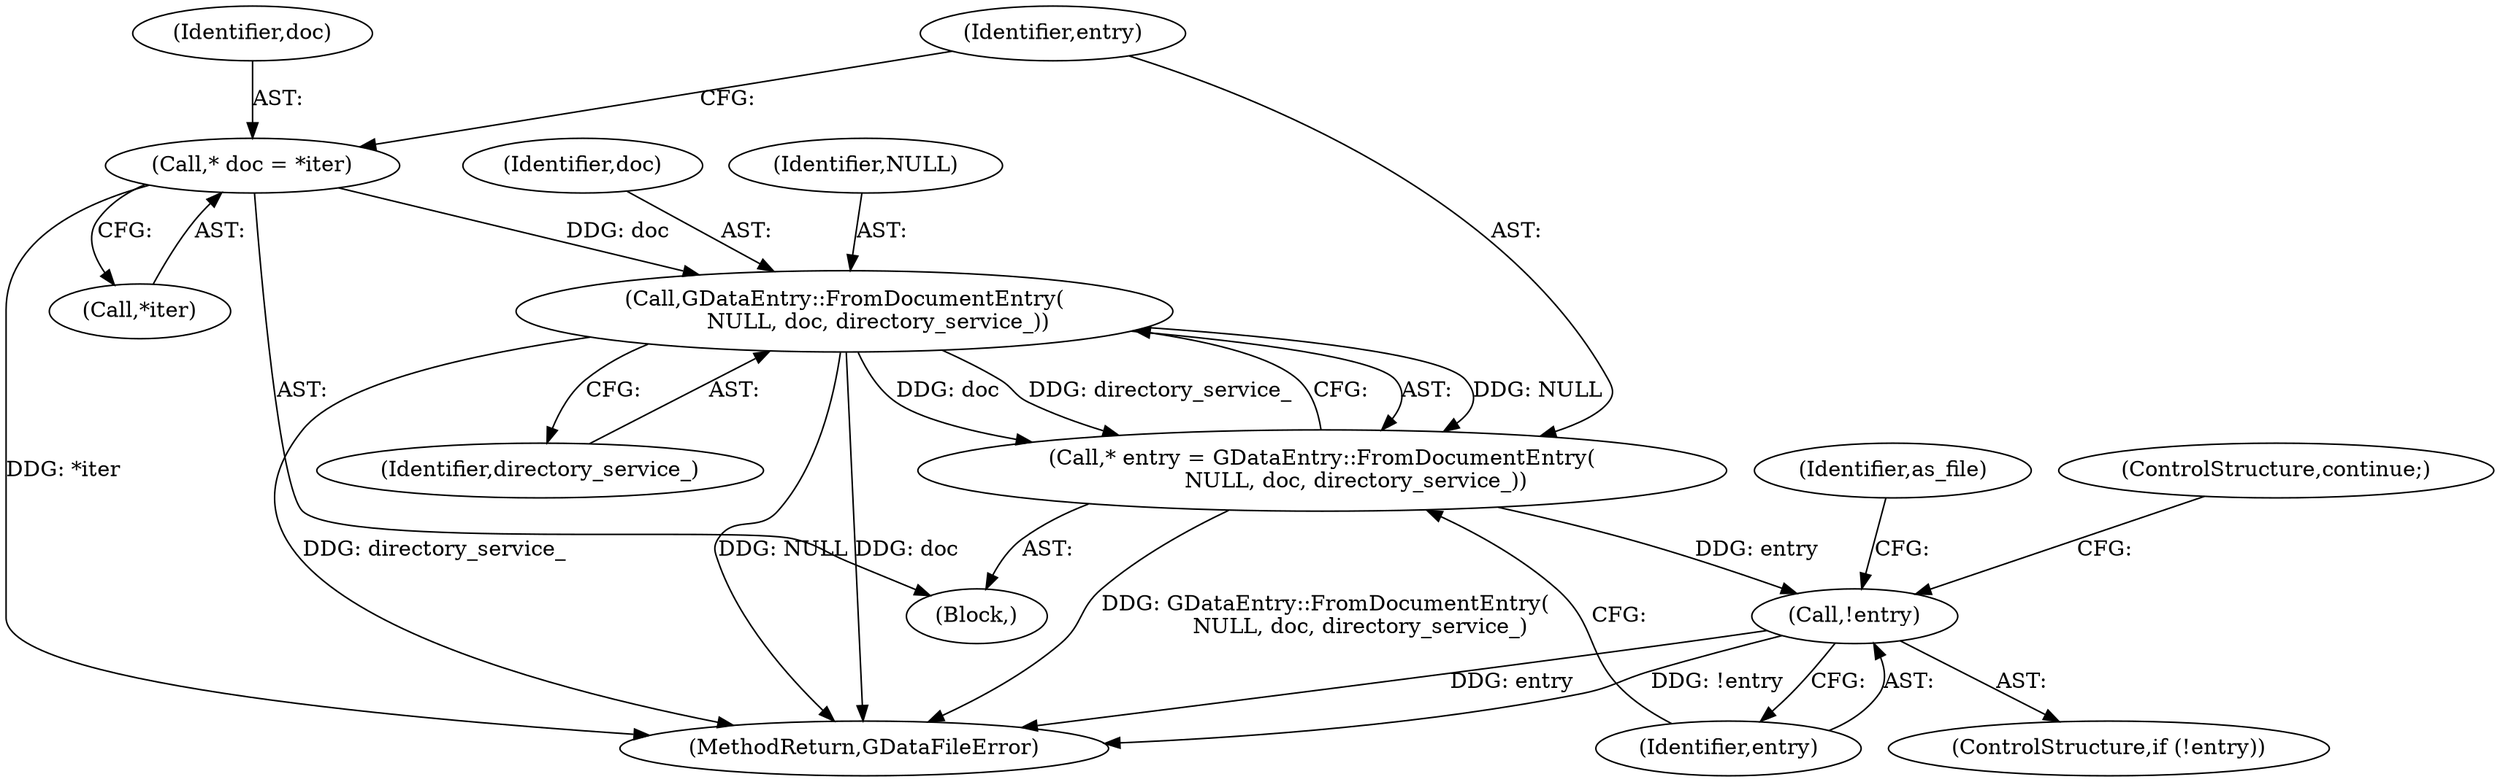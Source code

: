 digraph "0_Chrome_dd3b6fe574edad231c01c78e4647a74c38dc4178_16@pointer" {
"1000177" [label="(Call,* doc = *iter)"];
"1000184" [label="(Call,GDataEntry::FromDocumentEntry(\n          NULL, doc, directory_service_))"];
"1000182" [label="(Call,* entry = GDataEntry::FromDocumentEntry(\n          NULL, doc, directory_service_))"];
"1000189" [label="(Call,!entry)"];
"1000183" [label="(Identifier,entry)"];
"1000246" [label="(MethodReturn,GDataFileError)"];
"1000189" [label="(Call,!entry)"];
"1000184" [label="(Call,GDataEntry::FromDocumentEntry(\n          NULL, doc, directory_service_))"];
"1000190" [label="(Identifier,entry)"];
"1000194" [label="(Identifier,as_file)"];
"1000175" [label="(Block,)"];
"1000188" [label="(ControlStructure,if (!entry))"];
"1000182" [label="(Call,* entry = GDataEntry::FromDocumentEntry(\n          NULL, doc, directory_service_))"];
"1000177" [label="(Call,* doc = *iter)"];
"1000179" [label="(Call,*iter)"];
"1000185" [label="(Identifier,NULL)"];
"1000186" [label="(Identifier,doc)"];
"1000178" [label="(Identifier,doc)"];
"1000187" [label="(Identifier,directory_service_)"];
"1000191" [label="(ControlStructure,continue;)"];
"1000177" -> "1000175"  [label="AST: "];
"1000177" -> "1000179"  [label="CFG: "];
"1000178" -> "1000177"  [label="AST: "];
"1000179" -> "1000177"  [label="AST: "];
"1000183" -> "1000177"  [label="CFG: "];
"1000177" -> "1000246"  [label="DDG: *iter"];
"1000177" -> "1000184"  [label="DDG: doc"];
"1000184" -> "1000182"  [label="AST: "];
"1000184" -> "1000187"  [label="CFG: "];
"1000185" -> "1000184"  [label="AST: "];
"1000186" -> "1000184"  [label="AST: "];
"1000187" -> "1000184"  [label="AST: "];
"1000182" -> "1000184"  [label="CFG: "];
"1000184" -> "1000246"  [label="DDG: doc"];
"1000184" -> "1000246"  [label="DDG: NULL"];
"1000184" -> "1000246"  [label="DDG: directory_service_"];
"1000184" -> "1000182"  [label="DDG: NULL"];
"1000184" -> "1000182"  [label="DDG: doc"];
"1000184" -> "1000182"  [label="DDG: directory_service_"];
"1000182" -> "1000175"  [label="AST: "];
"1000183" -> "1000182"  [label="AST: "];
"1000190" -> "1000182"  [label="CFG: "];
"1000182" -> "1000246"  [label="DDG: GDataEntry::FromDocumentEntry(\n          NULL, doc, directory_service_)"];
"1000182" -> "1000189"  [label="DDG: entry"];
"1000189" -> "1000188"  [label="AST: "];
"1000189" -> "1000190"  [label="CFG: "];
"1000190" -> "1000189"  [label="AST: "];
"1000191" -> "1000189"  [label="CFG: "];
"1000194" -> "1000189"  [label="CFG: "];
"1000189" -> "1000246"  [label="DDG: entry"];
"1000189" -> "1000246"  [label="DDG: !entry"];
}
